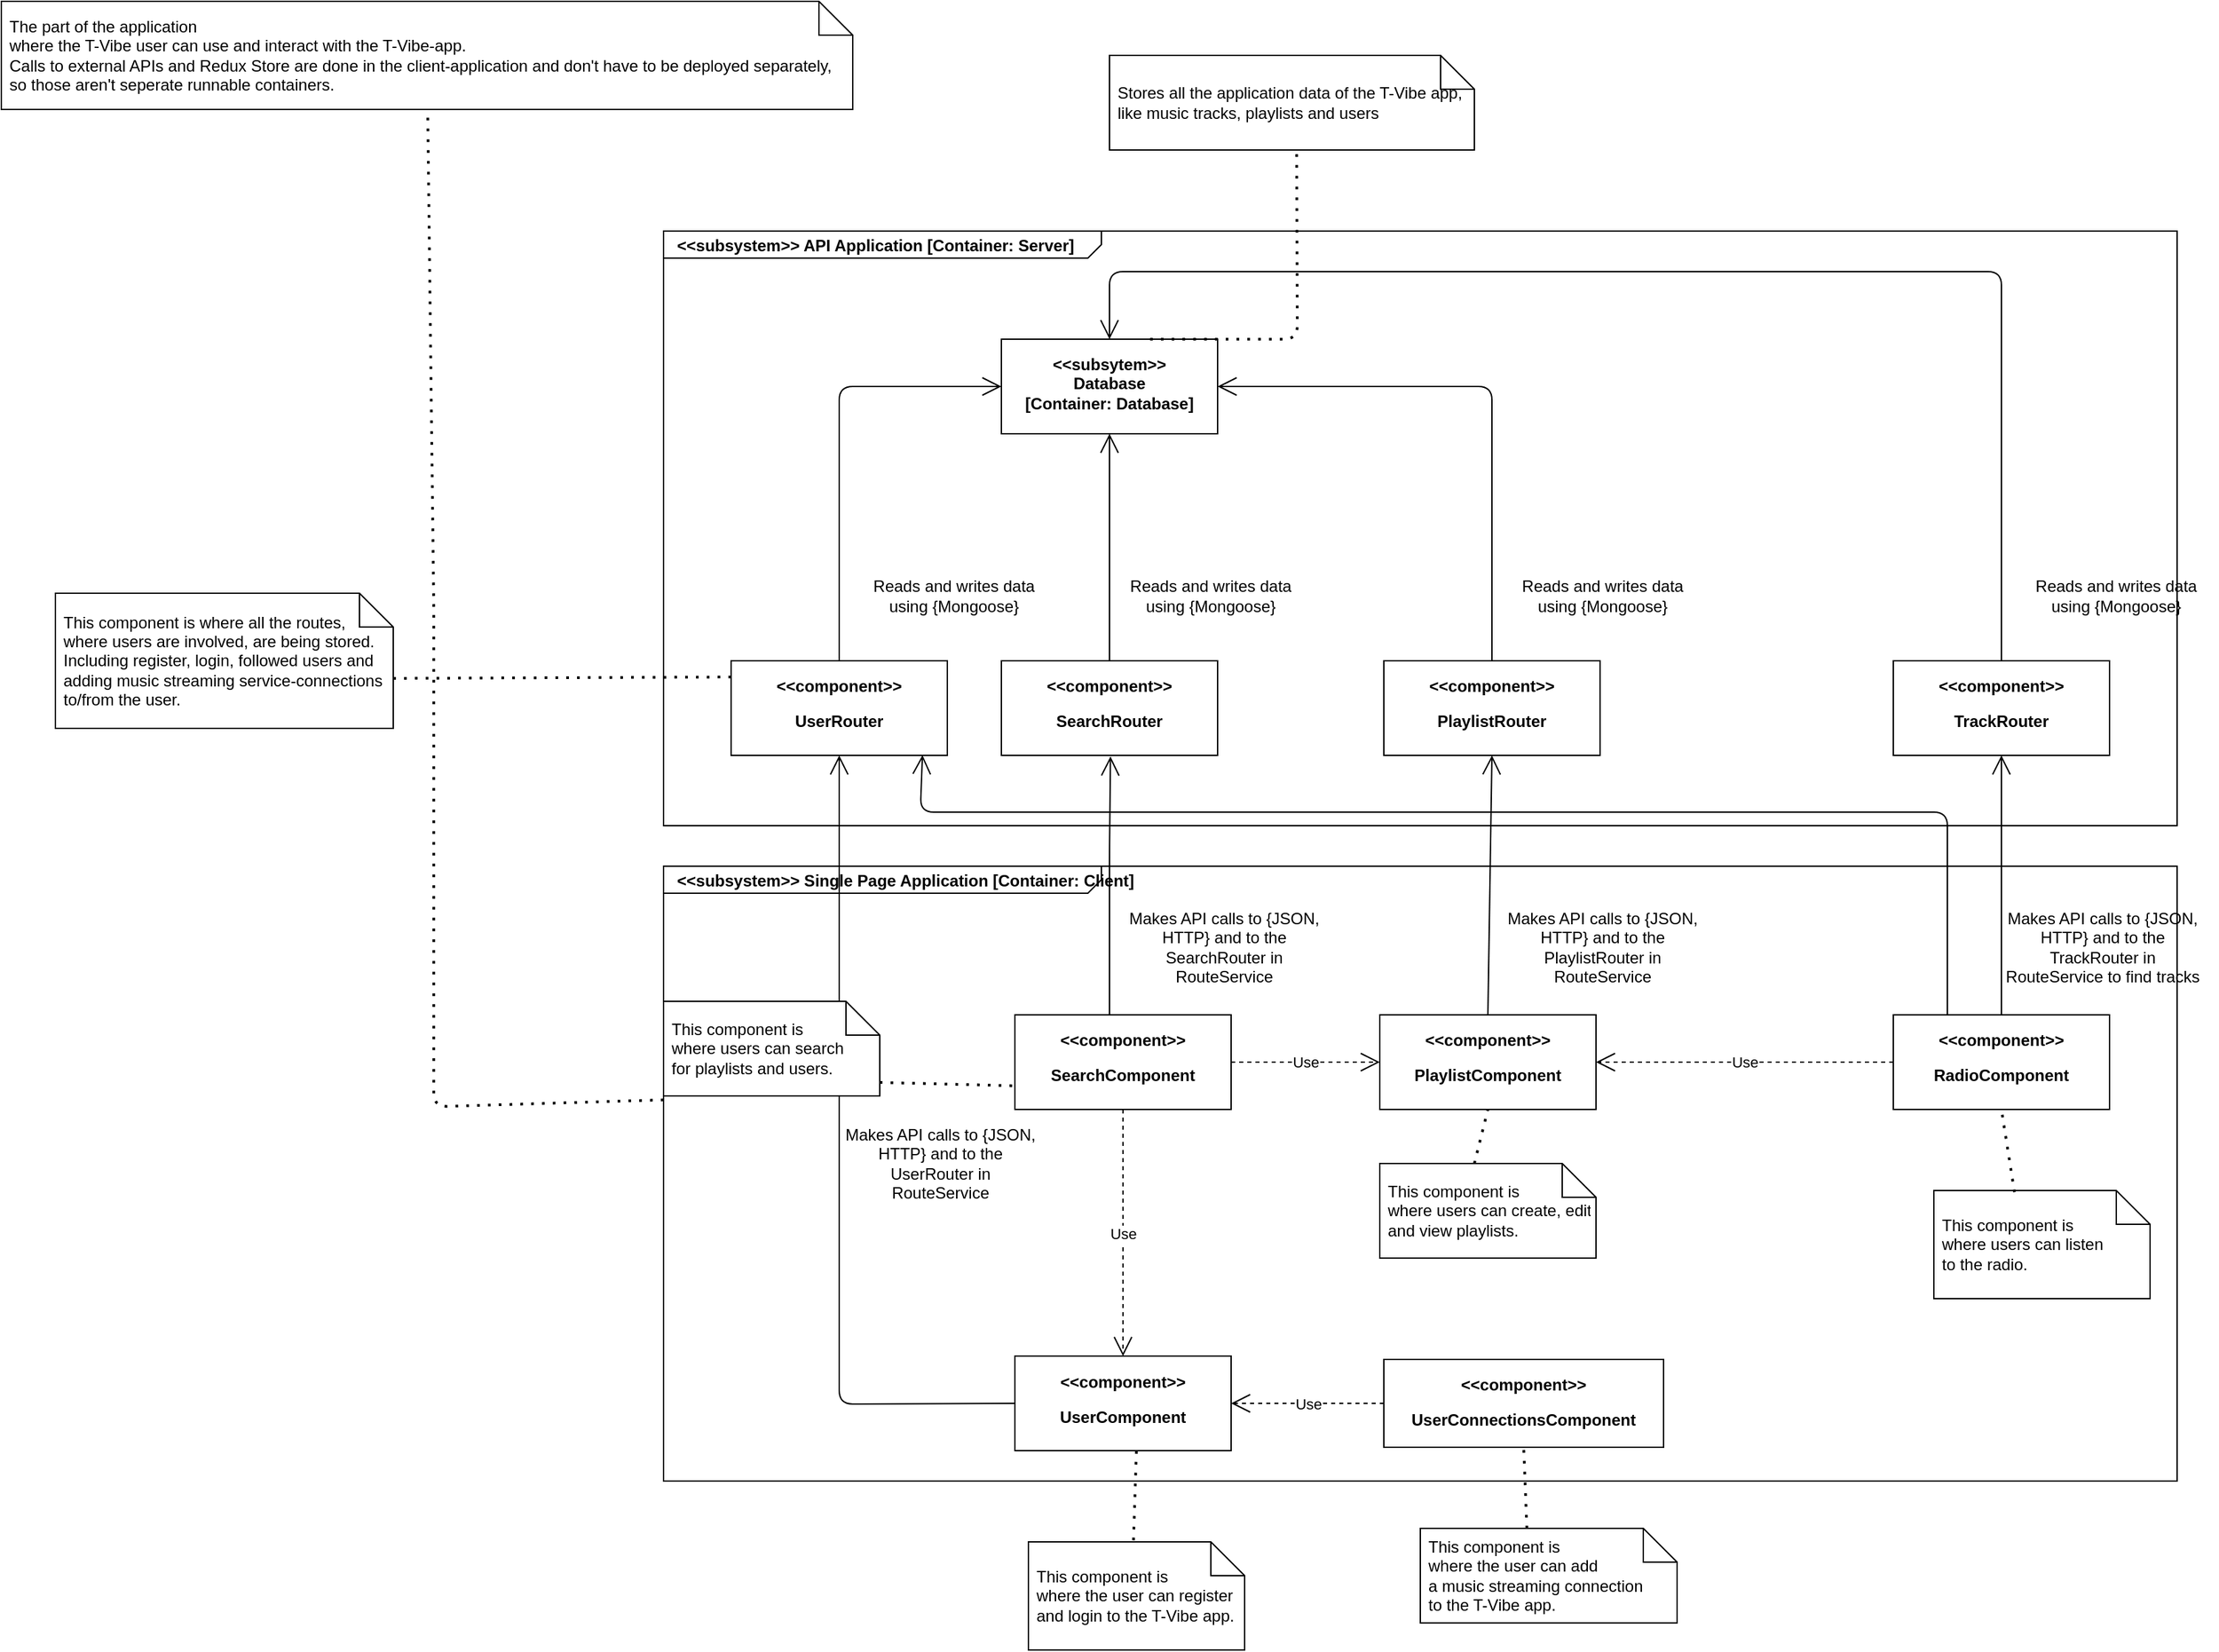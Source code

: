 <mxfile version="14.1.9" type="device"><diagram name="Page-1" id="929967ad-93f9-6ef4-fab6-5d389245f69c"><mxGraphModel dx="2974.5" dy="1854" grid="1" gridSize="10" guides="1" tooltips="1" connect="1" arrows="1" fold="1" page="1" pageScale="1.5" pageWidth="1169" pageHeight="826" background="none" math="0" shadow="0"><root><mxCell id="0" style=";html=1;"/><mxCell id="1" style=";html=1;" parent="0"/><mxCell id="1672d66443f91eb5-1" value="&lt;p style=&quot;margin: 0px ; margin-top: 4px ; margin-left: 10px ; text-align: left&quot;&gt;&lt;b&gt;&amp;lt;&amp;lt;subsystem&amp;gt;&amp;gt; Single Page Application [Container: Client]&lt;/b&gt;&lt;/p&gt;" style="html=1;strokeWidth=1;shape=mxgraph.sysml.package;html=1;overflow=fill;whiteSpace=wrap;fillColor=none;gradientColor=none;fontSize=12;align=center;labelX=324.4;" parent="1" vertex="1"><mxGeometry x="320" y="290" width="1120" height="455" as="geometry"/></mxCell><mxCell id="1672d66443f91eb5-6" value="&lt;p&gt;&lt;span&gt;&amp;lt;&amp;lt;subsytem&amp;gt;&amp;gt;&lt;br&gt;Database&lt;br&gt;[Container: Database]&lt;br&gt;&lt;/span&gt;&lt;br&gt;&lt;/p&gt;" style="shape=rect;html=1;overflow=fill;whiteSpace=wrap;align=center;fontStyle=1" parent="1" vertex="1"><mxGeometry x="570" y="-100" width="160" height="70" as="geometry"/></mxCell><mxCell id="1672d66443f91eb5-7" value="&lt;p&gt;&amp;lt;&amp;lt;component&amp;gt;&amp;gt;&lt;/p&gt;&lt;p&gt;UserConnectionsComponent&lt;/p&gt;" style="shape=rect;html=1;overflow=fill;whiteSpace=wrap;align=center;fontStyle=1" parent="1" vertex="1"><mxGeometry x="853" y="655" width="207" height="65" as="geometry"/></mxCell><mxCell id="-q3tYKPhIx2njK4zGKOX-6" style="edgeStyle=none;rounded=1;orthogonalLoop=1;jettySize=auto;html=1;exitX=0;exitY=0.5;exitDx=0;exitDy=0;entryX=0.5;entryY=1;entryDx=0;entryDy=0;endArrow=open;endFill=0;endSize=12;" parent="1" source="1672d66443f91eb5-8" target="-q3tYKPhIx2njK4zGKOX-1" edge="1"><mxGeometry relative="1" as="geometry"><Array as="points"><mxPoint x="450" y="688"/></Array></mxGeometry></mxCell><mxCell id="1672d66443f91eb5-8" value="&lt;p&gt;&amp;lt;&amp;lt;component&amp;gt;&amp;gt;&lt;/p&gt;&lt;p&gt;UserComponent&lt;/p&gt;" style="shape=rect;html=1;overflow=fill;whiteSpace=wrap;align=center;fontStyle=1" parent="1" vertex="1"><mxGeometry x="580" y="652.5" width="160" height="70" as="geometry"/></mxCell><mxCell id="-q3tYKPhIx2njK4zGKOX-7" style="edgeStyle=none;rounded=1;orthogonalLoop=1;jettySize=auto;html=1;exitX=0.5;exitY=0;exitDx=0;exitDy=0;entryX=0.5;entryY=1;entryDx=0;entryDy=0;endArrow=open;endFill=0;endSize=12;" parent="1" source="1672d66443f91eb5-9" target="-q3tYKPhIx2njK4zGKOX-3" edge="1"><mxGeometry relative="1" as="geometry"/></mxCell><mxCell id="1672d66443f91eb5-9" value="&lt;p&gt;&amp;lt;&amp;lt;component&amp;gt;&amp;gt;&lt;/p&gt;&lt;p&gt;PlaylistComponent&lt;/p&gt;" style="shape=rect;html=1;overflow=fill;whiteSpace=wrap;align=center;fontStyle=1" parent="1" vertex="1"><mxGeometry x="850" y="400" width="160" height="70" as="geometry"/></mxCell><mxCell id="-q3tYKPhIx2njK4zGKOX-5" style="orthogonalLoop=1;jettySize=auto;html=1;exitX=0.5;exitY=0;exitDx=0;exitDy=0;entryX=0.5;entryY=1;entryDx=0;entryDy=0;endArrow=open;endFill=0;rounded=1;endSize=12;" parent="1" source="c1FC0KJi4WrSx8dyFwDU-1" target="-q3tYKPhIx2njK4zGKOX-2" edge="1"><mxGeometry relative="1" as="geometry"/></mxCell><mxCell id="-q3tYKPhIx2njK4zGKOX-19" style="edgeStyle=none;rounded=1;orthogonalLoop=1;jettySize=auto;html=1;endArrow=open;endFill=0;endSize=12;entryX=0.885;entryY=0.996;entryDx=0;entryDy=0;entryPerimeter=0;exitX=0.25;exitY=0;exitDx=0;exitDy=0;" parent="1" source="c1FC0KJi4WrSx8dyFwDU-1" target="-q3tYKPhIx2njK4zGKOX-1" edge="1"><mxGeometry relative="1" as="geometry"><mxPoint x="1270" y="390" as="sourcePoint"/><Array as="points"><mxPoint x="1270" y="250"/><mxPoint x="510" y="250"/></Array></mxGeometry></mxCell><mxCell id="c1FC0KJi4WrSx8dyFwDU-1" value="&lt;p&gt;&amp;lt;&amp;lt;component&amp;gt;&amp;gt;&lt;/p&gt;&lt;p&gt;RadioComponent&lt;/p&gt;" style="shape=rect;html=1;overflow=fill;whiteSpace=wrap;align=center;fontStyle=1" parent="1" vertex="1"><mxGeometry x="1230" y="400" width="160" height="70" as="geometry"/></mxCell><mxCell id="c1FC0KJi4WrSx8dyFwDU-2" value="&lt;p&gt;&amp;lt;&amp;lt;component&amp;gt;&amp;gt;&lt;/p&gt;&lt;p&gt;SearchComponent&lt;/p&gt;" style="shape=rect;html=1;overflow=fill;whiteSpace=wrap;align=center;fontStyle=1" parent="1" vertex="1"><mxGeometry x="580" y="400" width="160" height="70" as="geometry"/></mxCell><mxCell id="c1FC0KJi4WrSx8dyFwDU-17" value="Use" style="endArrow=open;endSize=12;dashed=1;html=1;exitX=0;exitY=0.5;exitDx=0;exitDy=0;" parent="1" source="c1FC0KJi4WrSx8dyFwDU-1" edge="1"><mxGeometry width="160" relative="1" as="geometry"><mxPoint x="1240" y="440" as="sourcePoint"/><mxPoint x="1010" y="435" as="targetPoint"/><Array as="points"><mxPoint x="1130" y="435"/></Array></mxGeometry></mxCell><mxCell id="c1FC0KJi4WrSx8dyFwDU-18" value="Use" style="endArrow=open;endSize=12;dashed=1;html=1;entryX=0;entryY=0.5;entryDx=0;entryDy=0;exitX=1;exitY=0.5;exitDx=0;exitDy=0;" parent="1" source="c1FC0KJi4WrSx8dyFwDU-2" target="1672d66443f91eb5-9" edge="1"><mxGeometry width="160" relative="1" as="geometry"><mxPoint x="740" y="440" as="sourcePoint"/><mxPoint x="890" y="440" as="targetPoint"/></mxGeometry></mxCell><mxCell id="c1FC0KJi4WrSx8dyFwDU-20" value="Use" style="endArrow=open;endSize=12;dashed=1;html=1;entryX=0.5;entryY=0;entryDx=0;entryDy=0;exitX=0.5;exitY=1;exitDx=0;exitDy=0;" parent="1" source="c1FC0KJi4WrSx8dyFwDU-2" target="1672d66443f91eb5-8" edge="1"><mxGeometry width="160" relative="1" as="geometry"><mxPoint x="650" y="470" as="sourcePoint"/><mxPoint x="810" y="470" as="targetPoint"/></mxGeometry></mxCell><mxCell id="c1FC0KJi4WrSx8dyFwDU-21" value="Use" style="endArrow=open;endSize=12;dashed=1;html=1;exitX=0;exitY=0.5;exitDx=0;exitDy=0;entryX=1;entryY=0.5;entryDx=0;entryDy=0;" parent="1" source="1672d66443f91eb5-7" target="1672d66443f91eb5-8" edge="1"><mxGeometry width="160" relative="1" as="geometry"><mxPoint x="900" y="680" as="sourcePoint"/><mxPoint x="740" y="680" as="targetPoint"/></mxGeometry></mxCell><mxCell id="c1FC0KJi4WrSx8dyFwDU-22" value="" style="endArrow=open;endFill=1;endSize=12;html=1;entryX=0.442;entryY=0.983;entryDx=0;entryDy=0;entryPerimeter=0;" parent="1" edge="1"><mxGeometry width="160" relative="1" as="geometry"><mxPoint x="650" y="400" as="sourcePoint"/><mxPoint x="650.72" y="208.81" as="targetPoint"/><Array as="points"><mxPoint x="650" y="280"/></Array></mxGeometry></mxCell><mxCell id="c1FC0KJi4WrSx8dyFwDU-29" value="Makes API calls to {JSON, HTTP} and to the UserRouter in RouteService" style="text;html=1;strokeColor=none;fillColor=none;align=center;verticalAlign=middle;whiteSpace=wrap;rounded=0;" parent="1" vertex="1"><mxGeometry x="450" y="500" width="150" height="20" as="geometry"/></mxCell><mxCell id="c1FC0KJi4WrSx8dyFwDU-30" value="Reads and writes data using {Mongoose}" style="text;html=1;strokeColor=none;fillColor=none;align=center;verticalAlign=middle;whiteSpace=wrap;rounded=0;" parent="1" vertex="1"><mxGeometry x="650" y="80" width="150" height="20" as="geometry"/></mxCell><mxCell id="c1FC0KJi4WrSx8dyFwDU-34" value="" style="endArrow=open;endFill=1;endSize=12;html=1;entryX=0.5;entryY=1;entryDx=0;entryDy=0;" parent="1" target="1672d66443f91eb5-6" edge="1"><mxGeometry width="160" relative="1" as="geometry"><mxPoint x="650" y="140" as="sourcePoint"/><mxPoint x="810" y="140" as="targetPoint"/></mxGeometry></mxCell><mxCell id="c1FC0KJi4WrSx8dyFwDU-36" value="Makes API calls to {JSON, HTTP} and to the SearchRouter in RouteService" style="text;html=1;strokeColor=none;fillColor=none;align=center;verticalAlign=middle;whiteSpace=wrap;rounded=0;" parent="1" vertex="1"><mxGeometry x="660" y="340" width="150" height="20" as="geometry"/></mxCell><mxCell id="c1FC0KJi4WrSx8dyFwDU-37" value="Makes API calls to {JSON, HTTP} and to the PlaylistRouter in RouteService" style="text;html=1;strokeColor=none;fillColor=none;align=center;verticalAlign=middle;whiteSpace=wrap;rounded=0;" parent="1" vertex="1"><mxGeometry x="940" y="340" width="150" height="20" as="geometry"/></mxCell><mxCell id="c1FC0KJi4WrSx8dyFwDU-39" value="Makes API calls to {JSON, HTTP} and to the TrackRouter in RouteService to find tracks" style="text;html=1;strokeColor=none;fillColor=none;align=center;verticalAlign=middle;whiteSpace=wrap;rounded=0;" parent="1" vertex="1"><mxGeometry x="1310" y="340" width="150" height="20" as="geometry"/></mxCell><mxCell id="c1FC0KJi4WrSx8dyFwDU-58" value="" style="shape=note2;size=25;childLayout=stackLayout;horizontalStack=0;resizeParent=1;resizeParentMax=0;resizeLast=0;collapsible=0;marginBottom=0;html=1;container=1;" parent="1" vertex="1"><mxGeometry x="-170" y="-350" width="630" height="80" as="geometry"/></mxCell><mxCell id="c1FC0KJi4WrSx8dyFwDU-62" value="" style="endArrow=none;dashed=1;html=1;dashPattern=1 3;strokeWidth=2;exitX=0;exitY=0.38;exitDx=0;exitDy=0;exitPerimeter=0;" parent="1" source="1672d66443f91eb5-1" target="c1FC0KJi4WrSx8dyFwDU-60" edge="1"><mxGeometry width="50" height="50" relative="1" as="geometry"><mxPoint x="410" y="-80" as="sourcePoint"/><mxPoint x="150" y="-130" as="targetPoint"/><Array as="points"><mxPoint x="150" y="468"/><mxPoint x="150" y="100"/></Array></mxGeometry></mxCell><mxCell id="c1FC0KJi4WrSx8dyFwDU-65" value="" style="shape=note2;size=25;childLayout=stackLayout;horizontalStack=0;resizeParent=1;resizeParentMax=0;resizeLast=0;collapsible=0;marginBottom=0;html=1;container=1;" parent="1" vertex="1"><mxGeometry x="650" y="-310" width="270" height="70" as="geometry"/></mxCell><mxCell id="c1FC0KJi4WrSx8dyFwDU-68" value="&lt;div&gt;Stores all the application data of the T-Vibe app,&amp;nbsp;&lt;/div&gt;&lt;div&gt;like music tracks, playlists and users&lt;/div&gt;" style="text;html=1;strokeColor=none;fillColor=none;align=left;verticalAlign=middle;spacingLeft=4;spacingRight=4;overflow=hidden;rotatable=0;points=[[0,0.5],[1,0.5]];portConstraint=eastwest;" parent="c1FC0KJi4WrSx8dyFwDU-65" vertex="1"><mxGeometry width="270" height="70" as="geometry"/></mxCell><mxCell id="c1FC0KJi4WrSx8dyFwDU-69" value="" style="endArrow=none;dashed=1;html=1;dashPattern=1 3;strokeWidth=2;entryX=0.513;entryY=1.011;entryDx=0;entryDy=0;entryPerimeter=0;" parent="1" target="c1FC0KJi4WrSx8dyFwDU-68" edge="1"><mxGeometry width="50" height="50" relative="1" as="geometry"><mxPoint x="680" y="-100" as="sourcePoint"/><mxPoint x="730" y="-150" as="targetPoint"/><Array as="points"><mxPoint x="789" y="-100"/></Array></mxGeometry></mxCell><mxCell id="c1FC0KJi4WrSx8dyFwDU-81" value="" style="shape=note2;size=25;childLayout=stackLayout;horizontalStack=0;resizeParent=1;resizeParentMax=0;resizeLast=0;collapsible=0;marginBottom=0;html=1;container=1;" parent="1" vertex="1"><mxGeometry x="1260" y="530" width="160" height="80" as="geometry"/></mxCell><mxCell id="c1FC0KJi4WrSx8dyFwDU-82" value="This component is &lt;br&gt;where users can listen &lt;br&gt;to the radio." style="text;html=1;strokeColor=none;fillColor=none;align=left;verticalAlign=middle;spacingLeft=4;spacingRight=4;overflow=hidden;rotatable=0;points=[[0,0.5],[1,0.5]];portConstraint=eastwest;" parent="c1FC0KJi4WrSx8dyFwDU-81" vertex="1"><mxGeometry width="160" height="80" as="geometry"/></mxCell><mxCell id="c1FC0KJi4WrSx8dyFwDU-85" value="" style="shape=note2;size=25;childLayout=stackLayout;horizontalStack=0;resizeParent=1;resizeParentMax=0;resizeLast=0;collapsible=0;marginBottom=0;html=1;container=1;" parent="1" vertex="1"><mxGeometry x="850" y="510" width="160" height="70" as="geometry"/></mxCell><mxCell id="c1FC0KJi4WrSx8dyFwDU-88" value="This component is &lt;br&gt;where users can create, edit &lt;br&gt;and view playlists." style="text;html=1;strokeColor=none;fillColor=none;align=left;verticalAlign=middle;spacingLeft=4;spacingRight=4;overflow=hidden;rotatable=0;points=[[0,0.5],[1,0.5]];portConstraint=eastwest;" parent="c1FC0KJi4WrSx8dyFwDU-85" vertex="1"><mxGeometry width="160" height="70" as="geometry"/></mxCell><mxCell id="c1FC0KJi4WrSx8dyFwDU-89" value="" style="shape=note2;size=25;childLayout=stackLayout;horizontalStack=0;resizeParent=1;resizeParentMax=0;resizeLast=0;collapsible=0;marginBottom=0;html=1;container=1;" parent="1" vertex="1"><mxGeometry x="320" y="390" width="160" height="70" as="geometry"/></mxCell><mxCell id="c1FC0KJi4WrSx8dyFwDU-90" value="This component is &lt;br&gt;where users can search &lt;br&gt;for playlists and users." style="text;html=1;strokeColor=none;fillColor=none;align=left;verticalAlign=middle;spacingLeft=4;spacingRight=4;overflow=hidden;rotatable=0;points=[[0,0.5],[1,0.5]];portConstraint=eastwest;" parent="c1FC0KJi4WrSx8dyFwDU-89" vertex="1"><mxGeometry width="160" height="70" as="geometry"/></mxCell><mxCell id="c1FC0KJi4WrSx8dyFwDU-93" value="" style="shape=note2;size=25;childLayout=stackLayout;horizontalStack=0;resizeParent=1;resizeParentMax=0;resizeLast=0;collapsible=0;marginBottom=0;html=1;container=1;" parent="1" vertex="1"><mxGeometry x="880" y="780" width="190" height="70" as="geometry"/></mxCell><mxCell id="c1FC0KJi4WrSx8dyFwDU-96" value="This component is&amp;nbsp;&lt;br&gt;where the user can add &lt;br&gt;a music streaming connection&lt;br&gt;to the T-Vibe app." style="text;html=1;strokeColor=none;fillColor=none;align=left;verticalAlign=middle;spacingLeft=4;spacingRight=4;overflow=hidden;rotatable=0;points=[[0,0.5],[1,0.5]];portConstraint=eastwest;" parent="c1FC0KJi4WrSx8dyFwDU-93" vertex="1"><mxGeometry width="190" height="70" as="geometry"/></mxCell><mxCell id="c1FC0KJi4WrSx8dyFwDU-97" value="" style="shape=note2;size=25;childLayout=stackLayout;horizontalStack=0;resizeParent=1;resizeParentMax=0;resizeLast=0;collapsible=0;marginBottom=0;html=1;container=1;" parent="1" vertex="1"><mxGeometry x="590" y="790" width="160" height="80" as="geometry"/></mxCell><mxCell id="c1FC0KJi4WrSx8dyFwDU-100" value="This component is &lt;br&gt;where the user can register &lt;br&gt;and login to the T-Vibe app." style="text;html=1;strokeColor=none;fillColor=none;align=left;verticalAlign=middle;spacingLeft=4;spacingRight=4;overflow=hidden;rotatable=0;points=[[0,0.5],[1,0.5]];portConstraint=eastwest;" parent="c1FC0KJi4WrSx8dyFwDU-97" vertex="1"><mxGeometry width="160" height="80" as="geometry"/></mxCell><mxCell id="c1FC0KJi4WrSx8dyFwDU-105" value="" style="shape=note2;size=25;childLayout=stackLayout;horizontalStack=0;resizeParent=1;resizeParentMax=0;resizeLast=0;collapsible=0;marginBottom=0;html=1;container=1;" parent="1" vertex="1"><mxGeometry x="-130" y="88" width="250" height="100" as="geometry"/></mxCell><mxCell id="c1FC0KJi4WrSx8dyFwDU-108" value="This component is where all the routes, &lt;br&gt;where users are involved, are being stored.&lt;br&gt;Including register, login, followed users and&lt;br&gt;adding music streaming service-connections &lt;br&gt;to/from the user." style="text;html=1;strokeColor=none;fillColor=none;align=left;verticalAlign=middle;spacingLeft=4;spacingRight=4;overflow=hidden;rotatable=0;points=[[0,0.5],[1,0.5]];portConstraint=eastwest;" parent="c1FC0KJi4WrSx8dyFwDU-105" vertex="1"><mxGeometry width="250" height="100" as="geometry"/></mxCell><mxCell id="c1FC0KJi4WrSx8dyFwDU-116" value="" style="endArrow=none;dashed=1;html=1;dashPattern=1 3;strokeWidth=2;entryX=1;entryY=0.63;entryDx=0;entryDy=0;entryPerimeter=0;" parent="1" target="c1FC0KJi4WrSx8dyFwDU-108" edge="1"><mxGeometry width="50" height="50" relative="1" as="geometry"><mxPoint x="370" y="150" as="sourcePoint"/><mxPoint x="420" y="100" as="targetPoint"/></mxGeometry></mxCell><mxCell id="c1FC0KJi4WrSx8dyFwDU-123" value="" style="endArrow=none;dashed=1;html=1;dashPattern=1 3;strokeWidth=2;entryX=0;entryY=0.75;entryDx=0;entryDy=0;" parent="1" target="c1FC0KJi4WrSx8dyFwDU-2" edge="1"><mxGeometry width="50" height="50" relative="1" as="geometry"><mxPoint x="480" y="450" as="sourcePoint"/><mxPoint x="530" y="400" as="targetPoint"/></mxGeometry></mxCell><mxCell id="c1FC0KJi4WrSx8dyFwDU-124" value="" style="endArrow=none;dashed=1;html=1;dashPattern=1 3;strokeWidth=2;entryX=0.5;entryY=1;entryDx=0;entryDy=0;" parent="1" target="1672d66443f91eb5-9" edge="1"><mxGeometry width="50" height="50" relative="1" as="geometry"><mxPoint x="920" y="510" as="sourcePoint"/><mxPoint x="970" y="460" as="targetPoint"/></mxGeometry></mxCell><mxCell id="c1FC0KJi4WrSx8dyFwDU-126" value="" style="endArrow=none;dashed=1;html=1;dashPattern=1 3;strokeWidth=2;exitX=0.486;exitY=-0.015;exitDx=0;exitDy=0;exitPerimeter=0;" parent="1" source="c1FC0KJi4WrSx8dyFwDU-100" edge="1"><mxGeometry width="50" height="50" relative="1" as="geometry"><mxPoint x="620" y="770" as="sourcePoint"/><mxPoint x="670" y="720" as="targetPoint"/></mxGeometry></mxCell><mxCell id="c1FC0KJi4WrSx8dyFwDU-127" value="" style="endArrow=none;dashed=1;html=1;dashPattern=1 3;strokeWidth=2;entryX=0.5;entryY=1;entryDx=0;entryDy=0;exitX=0.415;exitY=0;exitDx=0;exitDy=0;exitPerimeter=0;" parent="1" source="c1FC0KJi4WrSx8dyFwDU-96" target="1672d66443f91eb5-7" edge="1"><mxGeometry width="50" height="50" relative="1" as="geometry"><mxPoint x="910" y="780" as="sourcePoint"/><mxPoint x="960" y="730" as="targetPoint"/></mxGeometry></mxCell><mxCell id="c1FC0KJi4WrSx8dyFwDU-128" value="" style="endArrow=none;dashed=1;html=1;dashPattern=1 3;strokeWidth=2;entryX=0.5;entryY=1;entryDx=0;entryDy=0;exitX=0.373;exitY=0.015;exitDx=0;exitDy=0;exitPerimeter=0;" parent="1" source="c1FC0KJi4WrSx8dyFwDU-82" target="c1FC0KJi4WrSx8dyFwDU-1" edge="1"><mxGeometry width="50" height="50" relative="1" as="geometry"><mxPoint x="1260" y="530" as="sourcePoint"/><mxPoint x="1310" y="480" as="targetPoint"/></mxGeometry></mxCell><mxCell id="VKHZR_vGkZ9S2W60-yeY-1" value="&lt;p&gt;&amp;lt;&amp;lt;component&amp;gt;&amp;gt;&lt;/p&gt;&lt;p&gt;SearchRouter&lt;/p&gt;" style="shape=rect;html=1;overflow=fill;whiteSpace=wrap;align=center;fontStyle=1" parent="1" vertex="1"><mxGeometry x="570" y="138" width="160" height="70" as="geometry"/></mxCell><mxCell id="-q3tYKPhIx2njK4zGKOX-11" style="edgeStyle=none;rounded=1;orthogonalLoop=1;jettySize=auto;html=1;exitX=0.5;exitY=0;exitDx=0;exitDy=0;entryX=0;entryY=0.5;entryDx=0;entryDy=0;endArrow=open;endFill=0;endSize=12;" parent="1" source="-q3tYKPhIx2njK4zGKOX-1" target="1672d66443f91eb5-6" edge="1"><mxGeometry relative="1" as="geometry"><Array as="points"><mxPoint x="450" y="-65"/></Array></mxGeometry></mxCell><mxCell id="-q3tYKPhIx2njK4zGKOX-1" value="&lt;p&gt;&amp;lt;&amp;lt;component&amp;gt;&amp;gt;&lt;/p&gt;&lt;p&gt;UserRouter&lt;/p&gt;" style="shape=rect;html=1;overflow=fill;whiteSpace=wrap;align=center;fontStyle=1" parent="1" vertex="1"><mxGeometry x="370" y="138" width="160" height="70" as="geometry"/></mxCell><mxCell id="-q3tYKPhIx2njK4zGKOX-16" style="edgeStyle=none;rounded=1;orthogonalLoop=1;jettySize=auto;html=1;exitX=0.5;exitY=0;exitDx=0;exitDy=0;entryX=0.5;entryY=0;entryDx=0;entryDy=0;endArrow=open;endFill=0;endSize=12;" parent="1" source="-q3tYKPhIx2njK4zGKOX-2" target="1672d66443f91eb5-6" edge="1"><mxGeometry relative="1" as="geometry"><Array as="points"><mxPoint x="1310" y="-150"/><mxPoint x="650" y="-150"/></Array></mxGeometry></mxCell><mxCell id="-q3tYKPhIx2njK4zGKOX-2" value="&lt;p&gt;&amp;lt;&amp;lt;component&amp;gt;&amp;gt;&lt;/p&gt;&lt;p&gt;TrackRouter&lt;/p&gt;" style="shape=rect;html=1;overflow=fill;whiteSpace=wrap;align=center;fontStyle=1" parent="1" vertex="1"><mxGeometry x="1230" y="138" width="160" height="70" as="geometry"/></mxCell><mxCell id="-q3tYKPhIx2njK4zGKOX-12" style="edgeStyle=none;rounded=1;orthogonalLoop=1;jettySize=auto;html=1;exitX=0.5;exitY=0;exitDx=0;exitDy=0;entryX=1;entryY=0.5;entryDx=0;entryDy=0;endArrow=open;endFill=0;endSize=12;" parent="1" source="-q3tYKPhIx2njK4zGKOX-3" target="1672d66443f91eb5-6" edge="1"><mxGeometry relative="1" as="geometry"><Array as="points"><mxPoint x="933" y="-65"/></Array></mxGeometry></mxCell><mxCell id="-q3tYKPhIx2njK4zGKOX-3" value="&lt;p&gt;&amp;lt;&amp;lt;component&amp;gt;&amp;gt;&lt;/p&gt;&lt;p&gt;PlaylistRouter&lt;/p&gt;" style="shape=rect;html=1;overflow=fill;whiteSpace=wrap;align=center;fontStyle=1" parent="1" vertex="1"><mxGeometry x="853" y="138" width="160" height="70" as="geometry"/></mxCell><mxCell id="c1FC0KJi4WrSx8dyFwDU-49" value="&lt;p style=&quot;margin: 0px ; margin-top: 4px ; margin-left: 10px ; text-align: left&quot;&gt;&lt;b&gt;&amp;lt;&amp;lt;subsystem&amp;gt;&amp;gt; API Application [Container: Server]&lt;/b&gt;&lt;/p&gt;" style="html=1;strokeWidth=1;shape=mxgraph.sysml.package;html=1;overflow=fill;whiteSpace=wrap;fillColor=none;gradientColor=none;fontSize=12;align=center;labelX=324.4;" parent="1" vertex="1"><mxGeometry x="320" y="-180" width="1120" height="440" as="geometry"/></mxCell><mxCell id="c1FC0KJi4WrSx8dyFwDU-60" value="&lt;div&gt;The part of the application&lt;/div&gt;&lt;div&gt;where the T-Vibe user can use and interact with the T-Vibe-app.&amp;nbsp;&lt;/div&gt;&lt;div&gt;Calls to external APIs and Redux Store are done in the client-application and don't have to be deployed separately,&amp;nbsp;&lt;/div&gt;&lt;div&gt;so those aren't seperate runnable containers.&amp;nbsp;&lt;/div&gt;" style="text;html=1;strokeColor=none;fillColor=none;align=left;verticalAlign=middle;spacingLeft=4;spacingRight=4;overflow=hidden;rotatable=0;points=[[0,0.5],[1,0.5]];portConstraint=eastwest;" parent="1" vertex="1"><mxGeometry x="-170" y="-350" width="630" height="80" as="geometry"/></mxCell><mxCell id="2KgCbT2SwaqLejhwDg8K-1" value="Reads and writes data using {Mongoose}" style="text;html=1;strokeColor=none;fillColor=none;align=center;verticalAlign=middle;whiteSpace=wrap;rounded=0;" vertex="1" parent="1"><mxGeometry x="1320" y="80" width="150" height="20" as="geometry"/></mxCell><mxCell id="2KgCbT2SwaqLejhwDg8K-2" value="Reads and writes data using {Mongoose}" style="text;html=1;strokeColor=none;fillColor=none;align=center;verticalAlign=middle;whiteSpace=wrap;rounded=0;" vertex="1" parent="1"><mxGeometry x="940" y="80" width="150" height="20" as="geometry"/></mxCell><mxCell id="2KgCbT2SwaqLejhwDg8K-3" value="Reads and writes data using {Mongoose}" style="text;html=1;strokeColor=none;fillColor=none;align=center;verticalAlign=middle;whiteSpace=wrap;rounded=0;" vertex="1" parent="1"><mxGeometry x="460" y="80" width="150" height="20" as="geometry"/></mxCell></root></mxGraphModel></diagram></mxfile>